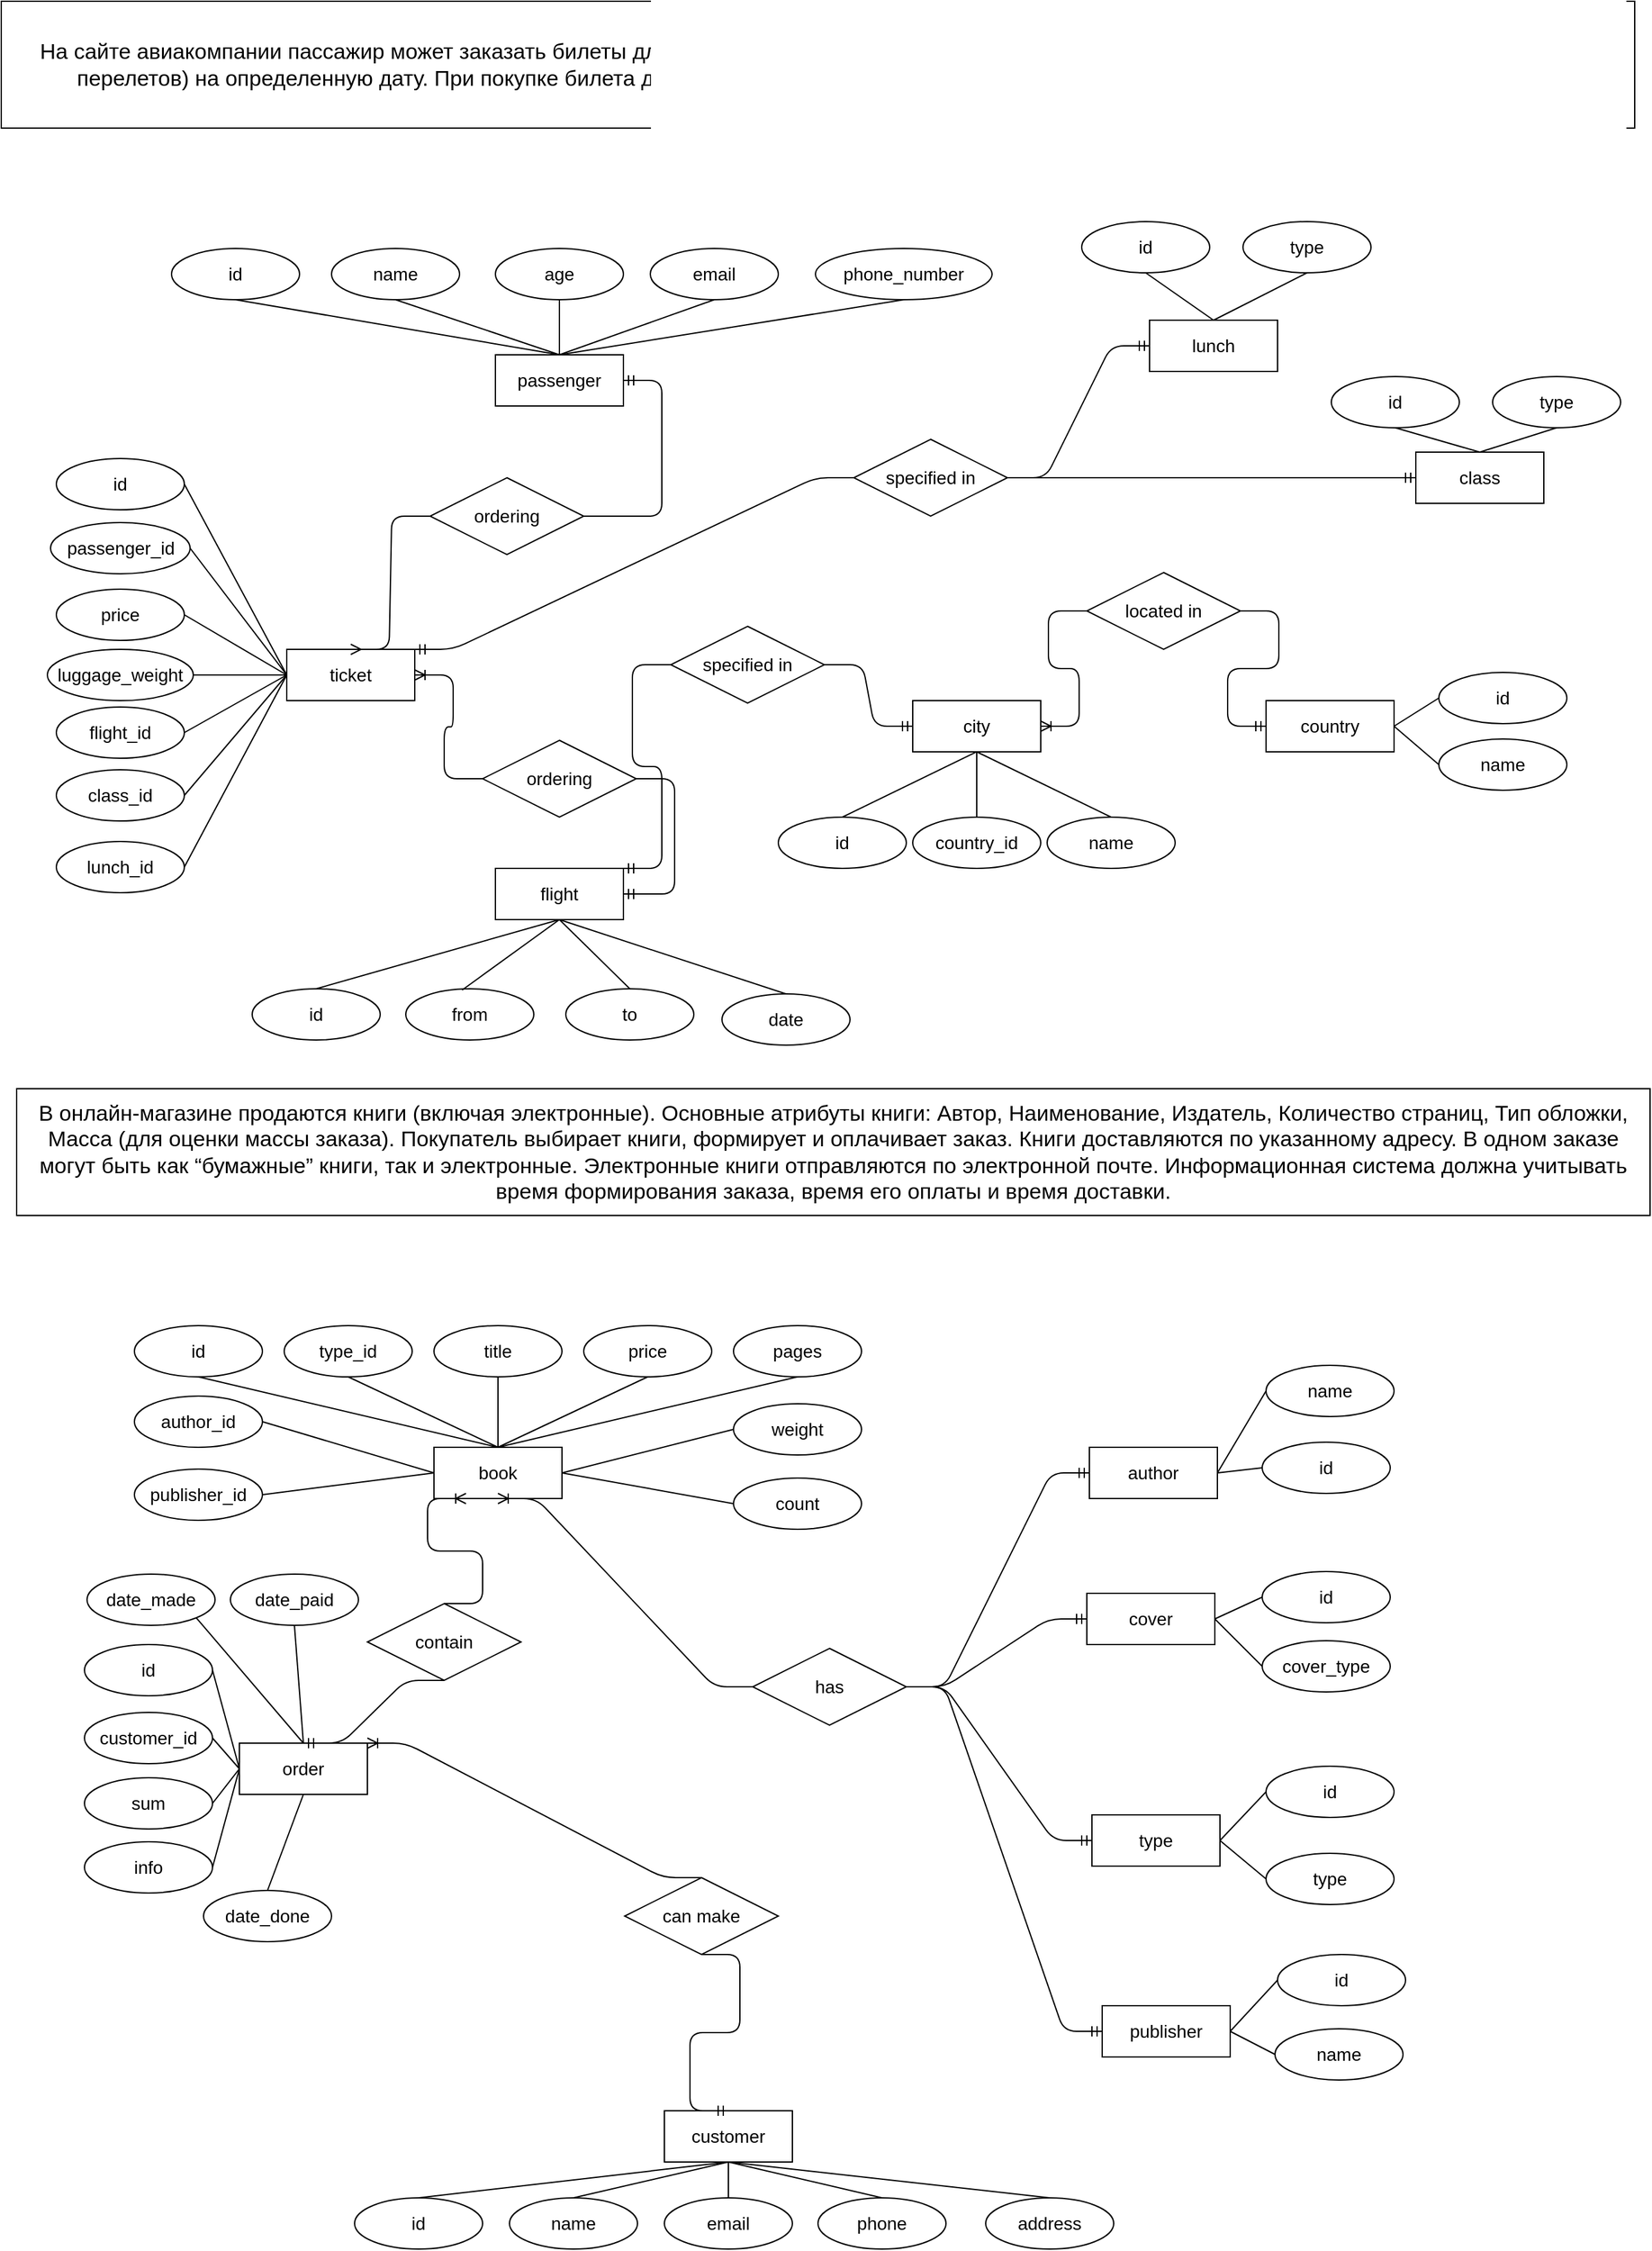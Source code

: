 <mxfile version="15.4.3" type="device"><diagram id="NII3u0PkfuBceOLWTNJs" name="Page-1"><mxGraphModel dx="1422" dy="762" grid="0" gridSize="10" guides="1" tooltips="1" connect="1" arrows="1" fold="1" page="1" pageScale="1" pageWidth="3027" pageHeight="3069" math="0" shadow="0"><root><mxCell id="0"/><mxCell id="1" parent="0"/><mxCell id="AFGGaNjNXsNXmVhR8FGk-1" value="На сайте авиакомпании пассажир может заказать билеты для себя и еще нескольких человек для перелета из пункта А в пункт Б (может быть несколько перелетов) на определенную дату. При покупке билета для каждого пассажира указывается вес багажа и тип меню для обеда на борту самолета." style="whiteSpace=wrap;html=1;align=center;fontSize=17;" parent="1" vertex="1"><mxGeometry x="4" y="5" width="1276" height="99" as="geometry"/></mxCell><mxCell id="AFGGaNjNXsNXmVhR8FGk-2" value="&lt;font style=&quot;font-size: 14px&quot;&gt;passenger&lt;/font&gt;" style="whiteSpace=wrap;html=1;align=center;fontSize=17;" parent="1" vertex="1"><mxGeometry x="390" y="281" width="100" height="40" as="geometry"/></mxCell><mxCell id="AFGGaNjNXsNXmVhR8FGk-3" value="&lt;font style=&quot;font-size: 14px&quot;&gt;ticket&lt;/font&gt;" style="whiteSpace=wrap;html=1;align=center;fontSize=17;" parent="1" vertex="1"><mxGeometry x="227" y="511" width="100" height="40" as="geometry"/></mxCell><mxCell id="AFGGaNjNXsNXmVhR8FGk-4" value="&lt;font style=&quot;font-size: 14px&quot;&gt;flight&lt;/font&gt;" style="whiteSpace=wrap;html=1;align=center;fontSize=17;" parent="1" vertex="1"><mxGeometry x="390" y="682" width="100" height="40" as="geometry"/></mxCell><mxCell id="AFGGaNjNXsNXmVhR8FGk-5" value="&lt;font style=&quot;font-size: 14px&quot;&gt;country&lt;/font&gt;" style="whiteSpace=wrap;html=1;align=center;fontSize=17;" parent="1" vertex="1"><mxGeometry x="992" y="551" width="100" height="40" as="geometry"/></mxCell><mxCell id="AFGGaNjNXsNXmVhR8FGk-8" value="&lt;font style=&quot;font-size: 14px&quot;&gt;city&lt;/font&gt;" style="whiteSpace=wrap;html=1;align=center;fontSize=17;" parent="1" vertex="1"><mxGeometry x="716" y="551" width="100" height="40" as="geometry"/></mxCell><mxCell id="AFGGaNjNXsNXmVhR8FGk-9" value="id" style="ellipse;whiteSpace=wrap;html=1;align=center;fontSize=14;" parent="1" vertex="1"><mxGeometry x="137" y="198" width="100" height="40" as="geometry"/></mxCell><mxCell id="AFGGaNjNXsNXmVhR8FGk-10" value="name" style="ellipse;whiteSpace=wrap;html=1;align=center;fontSize=14;" parent="1" vertex="1"><mxGeometry x="262" y="198" width="100" height="40" as="geometry"/></mxCell><mxCell id="AFGGaNjNXsNXmVhR8FGk-11" value="phone_number" style="ellipse;whiteSpace=wrap;html=1;align=center;fontSize=14;" parent="1" vertex="1"><mxGeometry x="640" y="198" width="138" height="40" as="geometry"/></mxCell><mxCell id="AFGGaNjNXsNXmVhR8FGk-12" value="email" style="ellipse;whiteSpace=wrap;html=1;align=center;fontSize=14;" parent="1" vertex="1"><mxGeometry x="511" y="198" width="100" height="40" as="geometry"/></mxCell><mxCell id="AFGGaNjNXsNXmVhR8FGk-13" value="age" style="ellipse;whiteSpace=wrap;html=1;align=center;fontSize=14;" parent="1" vertex="1"><mxGeometry x="390" y="198" width="100" height="40" as="geometry"/></mxCell><mxCell id="AFGGaNjNXsNXmVhR8FGk-14" value="id" style="ellipse;whiteSpace=wrap;html=1;align=center;fontSize=14;" parent="1" vertex="1"><mxGeometry x="47" y="362" width="100" height="40" as="geometry"/></mxCell><mxCell id="AFGGaNjNXsNXmVhR8FGk-15" value="passenger_id" style="ellipse;whiteSpace=wrap;html=1;align=center;fontSize=14;" parent="1" vertex="1"><mxGeometry x="42.5" y="412" width="109" height="40" as="geometry"/></mxCell><mxCell id="AFGGaNjNXsNXmVhR8FGk-16" value="date" style="ellipse;whiteSpace=wrap;html=1;align=center;fontSize=14;" parent="1" vertex="1"><mxGeometry x="567" y="780" width="100" height="40" as="geometry"/></mxCell><mxCell id="AFGGaNjNXsNXmVhR8FGk-18" value="luggage_weight" style="ellipse;whiteSpace=wrap;html=1;align=center;fontSize=14;" parent="1" vertex="1"><mxGeometry x="40" y="511" width="114" height="40" as="geometry"/></mxCell><mxCell id="AFGGaNjNXsNXmVhR8FGk-19" value="price" style="ellipse;whiteSpace=wrap;html=1;align=center;fontSize=14;" parent="1" vertex="1"><mxGeometry x="47" y="464" width="100" height="40" as="geometry"/></mxCell><mxCell id="AFGGaNjNXsNXmVhR8FGk-20" value="&lt;font style=&quot;font-size: 14px&quot;&gt;lunch&lt;/font&gt;" style="whiteSpace=wrap;html=1;align=center;fontSize=17;" parent="1" vertex="1"><mxGeometry x="901" y="254" width="100" height="40" as="geometry"/></mxCell><mxCell id="AFGGaNjNXsNXmVhR8FGk-21" value="id" style="ellipse;whiteSpace=wrap;html=1;align=center;fontSize=14;" parent="1" vertex="1"><mxGeometry x="848" y="177" width="100" height="40" as="geometry"/></mxCell><mxCell id="AFGGaNjNXsNXmVhR8FGk-22" value="type" style="ellipse;whiteSpace=wrap;html=1;align=center;fontSize=14;" parent="1" vertex="1"><mxGeometry x="974" y="177" width="100" height="40" as="geometry"/></mxCell><mxCell id="AFGGaNjNXsNXmVhR8FGk-23" value="lunch_id" style="ellipse;whiteSpace=wrap;html=1;align=center;fontSize=14;" parent="1" vertex="1"><mxGeometry x="47" y="661" width="100" height="40" as="geometry"/></mxCell><mxCell id="AFGGaNjNXsNXmVhR8FGk-24" value="&lt;font style=&quot;font-size: 14px&quot;&gt;class&lt;/font&gt;" style="whiteSpace=wrap;html=1;align=center;fontSize=17;" parent="1" vertex="1"><mxGeometry x="1109" y="357" width="100" height="40" as="geometry"/></mxCell><mxCell id="AFGGaNjNXsNXmVhR8FGk-25" value="id" style="ellipse;whiteSpace=wrap;html=1;align=center;fontSize=14;" parent="1" vertex="1"><mxGeometry x="1043" y="298" width="100" height="40" as="geometry"/></mxCell><mxCell id="AFGGaNjNXsNXmVhR8FGk-26" value="type" style="ellipse;whiteSpace=wrap;html=1;align=center;fontSize=14;" parent="1" vertex="1"><mxGeometry x="1169" y="298" width="100" height="40" as="geometry"/></mxCell><mxCell id="AFGGaNjNXsNXmVhR8FGk-27" value="class_id" style="ellipse;whiteSpace=wrap;html=1;align=center;fontSize=14;" parent="1" vertex="1"><mxGeometry x="47" y="605" width="100" height="40" as="geometry"/></mxCell><mxCell id="AFGGaNjNXsNXmVhR8FGk-28" value="flight_id" style="ellipse;whiteSpace=wrap;html=1;align=center;fontSize=14;" parent="1" vertex="1"><mxGeometry x="47" y="556" width="100" height="40" as="geometry"/></mxCell><mxCell id="AFGGaNjNXsNXmVhR8FGk-29" value="id" style="ellipse;whiteSpace=wrap;html=1;align=center;fontSize=14;" parent="1" vertex="1"><mxGeometry x="611" y="642" width="100" height="40" as="geometry"/></mxCell><mxCell id="AFGGaNjNXsNXmVhR8FGk-30" value="name" style="ellipse;whiteSpace=wrap;html=1;align=center;fontSize=14;" parent="1" vertex="1"><mxGeometry x="1127" y="581" width="100" height="40" as="geometry"/></mxCell><mxCell id="AFGGaNjNXsNXmVhR8FGk-31" value="country_id" style="ellipse;whiteSpace=wrap;html=1;align=center;fontSize=14;" parent="1" vertex="1"><mxGeometry x="716" y="642" width="100" height="40" as="geometry"/></mxCell><mxCell id="AFGGaNjNXsNXmVhR8FGk-32" value="id" style="ellipse;whiteSpace=wrap;html=1;align=center;fontSize=14;" parent="1" vertex="1"><mxGeometry x="1127" y="529" width="100" height="40" as="geometry"/></mxCell><mxCell id="AFGGaNjNXsNXmVhR8FGk-33" value="id" style="ellipse;whiteSpace=wrap;html=1;align=center;fontSize=14;" parent="1" vertex="1"><mxGeometry x="200" y="776" width="100" height="40" as="geometry"/></mxCell><mxCell id="AFGGaNjNXsNXmVhR8FGk-34" value="from" style="ellipse;whiteSpace=wrap;html=1;align=center;fontSize=14;" parent="1" vertex="1"><mxGeometry x="320" y="776" width="100" height="40" as="geometry"/></mxCell><mxCell id="AFGGaNjNXsNXmVhR8FGk-35" value="to" style="ellipse;whiteSpace=wrap;html=1;align=center;fontSize=14;" parent="1" vertex="1"><mxGeometry x="445" y="776" width="100" height="40" as="geometry"/></mxCell><mxCell id="AFGGaNjNXsNXmVhR8FGk-36" value="name" style="ellipse;whiteSpace=wrap;html=1;align=center;fontSize=14;" parent="1" vertex="1"><mxGeometry x="821" y="642" width="100" height="40" as="geometry"/></mxCell><mxCell id="AFGGaNjNXsNXmVhR8FGk-37" value="В онлайн-магазине продаются книги (включая электронные). Основные атрибуты книги: Автор, Наименование, Издатель, Количество страниц, Тип обложки, Масса (для оценки массы заказа). Покупатель выбирает книги, формирует и оплачивает заказ. Книги доставляются по указанному адресу. В одном заказе могут быть как “бумажные” книги, так и электронные. Электронные книги отправляются по электронной почте. Информационная система должна учитывать время формирования заказа, время его оплаты и время доставки." style="whiteSpace=wrap;html=1;align=center;fontSize=17;" parent="1" vertex="1"><mxGeometry x="16" y="854" width="1276" height="99" as="geometry"/></mxCell><mxCell id="AFGGaNjNXsNXmVhR8FGk-40" value="" style="endArrow=none;html=1;fontSize=14;entryX=0.5;entryY=1;entryDx=0;entryDy=0;exitX=0.5;exitY=0;exitDx=0;exitDy=0;" parent="1" source="AFGGaNjNXsNXmVhR8FGk-2" target="AFGGaNjNXsNXmVhR8FGk-9" edge="1"><mxGeometry width="50" height="50" relative="1" as="geometry"><mxPoint x="689" y="408" as="sourcePoint"/><mxPoint x="739" y="358" as="targetPoint"/></mxGeometry></mxCell><mxCell id="AFGGaNjNXsNXmVhR8FGk-41" value="" style="endArrow=none;html=1;fontSize=14;entryX=0.5;entryY=1;entryDx=0;entryDy=0;exitX=0.5;exitY=0;exitDx=0;exitDy=0;" parent="1" source="AFGGaNjNXsNXmVhR8FGk-2" target="AFGGaNjNXsNXmVhR8FGk-10" edge="1"><mxGeometry width="50" height="50" relative="1" as="geometry"><mxPoint x="450" y="291" as="sourcePoint"/><mxPoint x="197" y="248" as="targetPoint"/></mxGeometry></mxCell><mxCell id="AFGGaNjNXsNXmVhR8FGk-42" value="" style="endArrow=none;html=1;fontSize=14;entryX=0.5;entryY=1;entryDx=0;entryDy=0;exitX=0.5;exitY=0;exitDx=0;exitDy=0;" parent="1" source="AFGGaNjNXsNXmVhR8FGk-2" target="AFGGaNjNXsNXmVhR8FGk-13" edge="1"><mxGeometry width="50" height="50" relative="1" as="geometry"><mxPoint x="587" y="327" as="sourcePoint"/><mxPoint x="322" y="248" as="targetPoint"/></mxGeometry></mxCell><mxCell id="AFGGaNjNXsNXmVhR8FGk-43" value="" style="endArrow=none;html=1;fontSize=14;entryX=0.5;entryY=1;entryDx=0;entryDy=0;exitX=0.5;exitY=0;exitDx=0;exitDy=0;" parent="1" source="AFGGaNjNXsNXmVhR8FGk-2" target="AFGGaNjNXsNXmVhR8FGk-12" edge="1"><mxGeometry width="50" height="50" relative="1" as="geometry"><mxPoint x="450" y="291" as="sourcePoint"/><mxPoint x="450" y="248" as="targetPoint"/></mxGeometry></mxCell><mxCell id="AFGGaNjNXsNXmVhR8FGk-44" value="" style="endArrow=none;html=1;fontSize=14;entryX=0.5;entryY=1;entryDx=0;entryDy=0;exitX=0.5;exitY=0;exitDx=0;exitDy=0;" parent="1" source="AFGGaNjNXsNXmVhR8FGk-2" target="AFGGaNjNXsNXmVhR8FGk-11" edge="1"><mxGeometry width="50" height="50" relative="1" as="geometry"><mxPoint x="460" y="301" as="sourcePoint"/><mxPoint x="460" y="258" as="targetPoint"/></mxGeometry></mxCell><mxCell id="AFGGaNjNXsNXmVhR8FGk-45" value="" style="endArrow=none;html=1;fontSize=14;entryX=0.5;entryY=1;entryDx=0;entryDy=0;exitX=0.5;exitY=0;exitDx=0;exitDy=0;" parent="1" source="AFGGaNjNXsNXmVhR8FGk-20" target="AFGGaNjNXsNXmVhR8FGk-21" edge="1"><mxGeometry width="50" height="50" relative="1" as="geometry"><mxPoint x="379" y="330" as="sourcePoint"/><mxPoint x="379" y="287" as="targetPoint"/></mxGeometry></mxCell><mxCell id="AFGGaNjNXsNXmVhR8FGk-46" value="" style="endArrow=none;html=1;fontSize=14;entryX=0.5;entryY=1;entryDx=0;entryDy=0;exitX=0.5;exitY=0;exitDx=0;exitDy=0;" parent="1" source="AFGGaNjNXsNXmVhR8FGk-20" target="AFGGaNjNXsNXmVhR8FGk-22" edge="1"><mxGeometry width="50" height="50" relative="1" as="geometry"><mxPoint x="389" y="340" as="sourcePoint"/><mxPoint x="389" y="297" as="targetPoint"/></mxGeometry></mxCell><mxCell id="AFGGaNjNXsNXmVhR8FGk-47" value="" style="endArrow=none;html=1;fontSize=14;entryX=0.5;entryY=1;entryDx=0;entryDy=0;exitX=0.5;exitY=0;exitDx=0;exitDy=0;" parent="1" source="AFGGaNjNXsNXmVhR8FGk-24" target="AFGGaNjNXsNXmVhR8FGk-26" edge="1"><mxGeometry width="50" height="50" relative="1" as="geometry"><mxPoint x="938" y="302" as="sourcePoint"/><mxPoint x="1011" y="265" as="targetPoint"/></mxGeometry></mxCell><mxCell id="AFGGaNjNXsNXmVhR8FGk-48" value="" style="endArrow=none;html=1;fontSize=14;entryX=0.5;entryY=1;entryDx=0;entryDy=0;exitX=0.5;exitY=0;exitDx=0;exitDy=0;" parent="1" source="AFGGaNjNXsNXmVhR8FGk-24" target="AFGGaNjNXsNXmVhR8FGk-25" edge="1"><mxGeometry width="50" height="50" relative="1" as="geometry"><mxPoint x="1169" y="367" as="sourcePoint"/><mxPoint x="1229" y="348" as="targetPoint"/></mxGeometry></mxCell><mxCell id="AFGGaNjNXsNXmVhR8FGk-50" value="" style="endArrow=none;html=1;fontSize=14;entryX=1;entryY=0.5;entryDx=0;entryDy=0;exitX=0;exitY=0.5;exitDx=0;exitDy=0;" parent="1" source="AFGGaNjNXsNXmVhR8FGk-3" target="AFGGaNjNXsNXmVhR8FGk-18" edge="1"><mxGeometry width="50" height="50" relative="1" as="geometry"><mxPoint x="1293" y="320" as="sourcePoint"/><mxPoint x="1353" y="301" as="targetPoint"/></mxGeometry></mxCell><mxCell id="AFGGaNjNXsNXmVhR8FGk-51" value="" style="endArrow=none;html=1;fontSize=14;entryX=1;entryY=0.5;entryDx=0;entryDy=0;exitX=0;exitY=0.5;exitDx=0;exitDy=0;" parent="1" source="AFGGaNjNXsNXmVhR8FGk-3" target="AFGGaNjNXsNXmVhR8FGk-19" edge="1"><mxGeometry width="50" height="50" relative="1" as="geometry"><mxPoint x="237" y="541" as="sourcePoint"/><mxPoint x="164" y="541" as="targetPoint"/></mxGeometry></mxCell><mxCell id="AFGGaNjNXsNXmVhR8FGk-52" value="" style="endArrow=none;html=1;fontSize=14;entryX=1;entryY=0.5;entryDx=0;entryDy=0;exitX=0;exitY=0.5;exitDx=0;exitDy=0;" parent="1" source="AFGGaNjNXsNXmVhR8FGk-3" target="AFGGaNjNXsNXmVhR8FGk-28" edge="1"><mxGeometry width="50" height="50" relative="1" as="geometry"><mxPoint x="237" y="541" as="sourcePoint"/><mxPoint x="157" y="494" as="targetPoint"/></mxGeometry></mxCell><mxCell id="AFGGaNjNXsNXmVhR8FGk-53" value="" style="endArrow=none;html=1;fontSize=14;entryX=1;entryY=0.5;entryDx=0;entryDy=0;exitX=0;exitY=0.5;exitDx=0;exitDy=0;" parent="1" source="AFGGaNjNXsNXmVhR8FGk-3" target="AFGGaNjNXsNXmVhR8FGk-27" edge="1"><mxGeometry width="50" height="50" relative="1" as="geometry"><mxPoint x="237" y="541" as="sourcePoint"/><mxPoint x="157" y="586" as="targetPoint"/></mxGeometry></mxCell><mxCell id="AFGGaNjNXsNXmVhR8FGk-54" value="" style="endArrow=none;html=1;fontSize=14;entryX=1;entryY=0.5;entryDx=0;entryDy=0;exitX=0;exitY=0.5;exitDx=0;exitDy=0;" parent="1" source="AFGGaNjNXsNXmVhR8FGk-3" target="AFGGaNjNXsNXmVhR8FGk-23" edge="1"><mxGeometry width="50" height="50" relative="1" as="geometry"><mxPoint x="237" y="541" as="sourcePoint"/><mxPoint x="157" y="635" as="targetPoint"/></mxGeometry></mxCell><mxCell id="AFGGaNjNXsNXmVhR8FGk-55" value="" style="endArrow=none;html=1;fontSize=14;entryX=1;entryY=0.5;entryDx=0;entryDy=0;exitX=0;exitY=0.5;exitDx=0;exitDy=0;" parent="1" source="AFGGaNjNXsNXmVhR8FGk-3" target="AFGGaNjNXsNXmVhR8FGk-15" edge="1"><mxGeometry width="50" height="50" relative="1" as="geometry"><mxPoint x="237" y="541" as="sourcePoint"/><mxPoint x="157" y="494" as="targetPoint"/></mxGeometry></mxCell><mxCell id="AFGGaNjNXsNXmVhR8FGk-56" value="" style="endArrow=none;html=1;fontSize=14;entryX=1;entryY=0.5;entryDx=0;entryDy=0;exitX=0;exitY=0.5;exitDx=0;exitDy=0;" parent="1" source="AFGGaNjNXsNXmVhR8FGk-3" target="AFGGaNjNXsNXmVhR8FGk-14" edge="1"><mxGeometry width="50" height="50" relative="1" as="geometry"><mxPoint x="237" y="541" as="sourcePoint"/><mxPoint x="161.5" y="442" as="targetPoint"/></mxGeometry></mxCell><mxCell id="AFGGaNjNXsNXmVhR8FGk-57" value="" style="endArrow=none;html=1;fontSize=14;entryX=0.5;entryY=1;entryDx=0;entryDy=0;exitX=0.5;exitY=0;exitDx=0;exitDy=0;" parent="1" source="AFGGaNjNXsNXmVhR8FGk-35" target="AFGGaNjNXsNXmVhR8FGk-4" edge="1"><mxGeometry width="50" height="50" relative="1" as="geometry"><mxPoint x="237" y="541" as="sourcePoint"/><mxPoint x="164" y="541" as="targetPoint"/></mxGeometry></mxCell><mxCell id="AFGGaNjNXsNXmVhR8FGk-58" value="" style="endArrow=none;html=1;fontSize=14;entryX=0.44;entryY=0.025;entryDx=0;entryDy=0;exitX=0.5;exitY=1;exitDx=0;exitDy=0;entryPerimeter=0;" parent="1" source="AFGGaNjNXsNXmVhR8FGk-4" target="AFGGaNjNXsNXmVhR8FGk-34" edge="1"><mxGeometry width="50" height="50" relative="1" as="geometry"><mxPoint x="505" y="786" as="sourcePoint"/><mxPoint x="450" y="732" as="targetPoint"/></mxGeometry></mxCell><mxCell id="AFGGaNjNXsNXmVhR8FGk-59" value="" style="endArrow=none;html=1;fontSize=14;exitX=0.5;exitY=0;exitDx=0;exitDy=0;entryX=0.5;entryY=1;entryDx=0;entryDy=0;" parent="1" source="AFGGaNjNXsNXmVhR8FGk-16" target="AFGGaNjNXsNXmVhR8FGk-4" edge="1"><mxGeometry width="50" height="50" relative="1" as="geometry"><mxPoint x="450" y="732" as="sourcePoint"/><mxPoint x="442" y="719" as="targetPoint"/></mxGeometry></mxCell><mxCell id="AFGGaNjNXsNXmVhR8FGk-60" value="" style="endArrow=none;html=1;fontSize=14;entryX=0.5;entryY=0;entryDx=0;entryDy=0;exitX=0.5;exitY=1;exitDx=0;exitDy=0;" parent="1" source="AFGGaNjNXsNXmVhR8FGk-4" target="AFGGaNjNXsNXmVhR8FGk-33" edge="1"><mxGeometry width="50" height="50" relative="1" as="geometry"><mxPoint x="337" y="727" as="sourcePoint"/><mxPoint x="452" y="729" as="targetPoint"/></mxGeometry></mxCell><mxCell id="AFGGaNjNXsNXmVhR8FGk-61" value="" style="endArrow=none;html=1;fontSize=14;exitX=0.5;exitY=1;exitDx=0;exitDy=0;entryX=0.5;entryY=0;entryDx=0;entryDy=0;" parent="1" source="AFGGaNjNXsNXmVhR8FGk-8" target="AFGGaNjNXsNXmVhR8FGk-31" edge="1"><mxGeometry width="50" height="50" relative="1" as="geometry"><mxPoint x="644" y="800" as="sourcePoint"/><mxPoint x="469" y="739" as="targetPoint"/></mxGeometry></mxCell><mxCell id="AFGGaNjNXsNXmVhR8FGk-62" value="" style="endArrow=none;html=1;fontSize=14;exitX=0.5;exitY=1;exitDx=0;exitDy=0;entryX=0.5;entryY=0;entryDx=0;entryDy=0;" parent="1" source="AFGGaNjNXsNXmVhR8FGk-8" target="AFGGaNjNXsNXmVhR8FGk-36" edge="1"><mxGeometry width="50" height="50" relative="1" as="geometry"><mxPoint x="776" y="601" as="sourcePoint"/><mxPoint x="776" y="652" as="targetPoint"/></mxGeometry></mxCell><mxCell id="AFGGaNjNXsNXmVhR8FGk-63" value="" style="endArrow=none;html=1;fontSize=14;exitX=0.5;exitY=1;exitDx=0;exitDy=0;entryX=0.5;entryY=0;entryDx=0;entryDy=0;" parent="1" source="AFGGaNjNXsNXmVhR8FGk-8" target="AFGGaNjNXsNXmVhR8FGk-29" edge="1"><mxGeometry width="50" height="50" relative="1" as="geometry"><mxPoint x="786" y="611" as="sourcePoint"/><mxPoint x="786" y="662" as="targetPoint"/></mxGeometry></mxCell><mxCell id="AFGGaNjNXsNXmVhR8FGk-64" value="" style="endArrow=none;html=1;fontSize=14;exitX=0;exitY=0.5;exitDx=0;exitDy=0;entryX=1;entryY=0.5;entryDx=0;entryDy=0;" parent="1" source="AFGGaNjNXsNXmVhR8FGk-32" target="AFGGaNjNXsNXmVhR8FGk-5" edge="1"><mxGeometry width="50" height="50" relative="1" as="geometry"><mxPoint x="789" y="621" as="sourcePoint"/><mxPoint x="789" y="672" as="targetPoint"/></mxGeometry></mxCell><mxCell id="AFGGaNjNXsNXmVhR8FGk-65" value="" style="endArrow=none;html=1;fontSize=14;exitX=0;exitY=0.5;exitDx=0;exitDy=0;entryX=1;entryY=0.5;entryDx=0;entryDy=0;" parent="1" source="AFGGaNjNXsNXmVhR8FGk-30" target="AFGGaNjNXsNXmVhR8FGk-5" edge="1"><mxGeometry width="50" height="50" relative="1" as="geometry"><mxPoint x="1137" y="559" as="sourcePoint"/><mxPoint x="1102" y="581" as="targetPoint"/></mxGeometry></mxCell><mxCell id="AFGGaNjNXsNXmVhR8FGk-66" value="ordering" style="shape=rhombus;perimeter=rhombusPerimeter;whiteSpace=wrap;html=1;align=center;fontSize=14;" parent="1" vertex="1"><mxGeometry x="339" y="377" width="120" height="60" as="geometry"/></mxCell><mxCell id="AFGGaNjNXsNXmVhR8FGk-67" value="" style="edgeStyle=entityRelationEdgeStyle;fontSize=12;html=1;endArrow=ERmandOne;exitX=1;exitY=0.5;exitDx=0;exitDy=0;" parent="1" source="AFGGaNjNXsNXmVhR8FGk-66" target="AFGGaNjNXsNXmVhR8FGk-2" edge="1"><mxGeometry width="100" height="100" relative="1" as="geometry"><mxPoint x="433" y="416" as="sourcePoint"/><mxPoint x="384" y="301" as="targetPoint"/></mxGeometry></mxCell><mxCell id="AFGGaNjNXsNXmVhR8FGk-68" value="" style="edgeStyle=entityRelationEdgeStyle;fontSize=12;html=1;endArrow=ERmany;entryX=0.5;entryY=0;entryDx=0;entryDy=0;exitX=0;exitY=0.5;exitDx=0;exitDy=0;" parent="1" source="AFGGaNjNXsNXmVhR8FGk-66" target="AFGGaNjNXsNXmVhR8FGk-3" edge="1"><mxGeometry width="100" height="100" relative="1" as="geometry"><mxPoint x="664" y="533" as="sourcePoint"/><mxPoint x="764" y="433" as="targetPoint"/></mxGeometry></mxCell><mxCell id="AFGGaNjNXsNXmVhR8FGk-69" value="ordering" style="shape=rhombus;perimeter=rhombusPerimeter;whiteSpace=wrap;html=1;align=center;fontSize=14;" parent="1" vertex="1"><mxGeometry x="380" y="582" width="120" height="60" as="geometry"/></mxCell><mxCell id="AFGGaNjNXsNXmVhR8FGk-70" value="" style="edgeStyle=entityRelationEdgeStyle;fontSize=12;html=1;endArrow=ERoneToMany;entryX=1;entryY=0.5;entryDx=0;entryDy=0;exitX=0;exitY=0.5;exitDx=0;exitDy=0;" parent="1" source="AFGGaNjNXsNXmVhR8FGk-69" target="AFGGaNjNXsNXmVhR8FGk-3" edge="1"><mxGeometry width="100" height="100" relative="1" as="geometry"><mxPoint x="664" y="533" as="sourcePoint"/><mxPoint x="764" y="433" as="targetPoint"/></mxGeometry></mxCell><mxCell id="AFGGaNjNXsNXmVhR8FGk-71" value="" style="edgeStyle=entityRelationEdgeStyle;fontSize=12;html=1;endArrow=ERmandOne;" parent="1" source="AFGGaNjNXsNXmVhR8FGk-69" target="AFGGaNjNXsNXmVhR8FGk-4" edge="1"><mxGeometry width="100" height="100" relative="1" as="geometry"><mxPoint x="664" y="533" as="sourcePoint"/><mxPoint x="764" y="433" as="targetPoint"/></mxGeometry></mxCell><mxCell id="AFGGaNjNXsNXmVhR8FGk-72" value="located in" style="shape=rhombus;perimeter=rhombusPerimeter;whiteSpace=wrap;html=1;align=center;fontSize=14;" parent="1" vertex="1"><mxGeometry x="852" y="451" width="120" height="60" as="geometry"/></mxCell><mxCell id="AFGGaNjNXsNXmVhR8FGk-73" value="" style="edgeStyle=entityRelationEdgeStyle;fontSize=12;html=1;endArrow=ERmandOne;" parent="1" source="AFGGaNjNXsNXmVhR8FGk-72" target="AFGGaNjNXsNXmVhR8FGk-5" edge="1"><mxGeometry width="100" height="100" relative="1" as="geometry"><mxPoint x="664" y="533" as="sourcePoint"/><mxPoint x="764" y="433" as="targetPoint"/></mxGeometry></mxCell><mxCell id="AFGGaNjNXsNXmVhR8FGk-74" value="" style="edgeStyle=entityRelationEdgeStyle;fontSize=12;html=1;endArrow=ERoneToMany;exitX=0;exitY=0.5;exitDx=0;exitDy=0;" parent="1" source="AFGGaNjNXsNXmVhR8FGk-72" target="AFGGaNjNXsNXmVhR8FGk-8" edge="1"><mxGeometry width="100" height="100" relative="1" as="geometry"><mxPoint x="664" y="533" as="sourcePoint"/><mxPoint x="764" y="433" as="targetPoint"/></mxGeometry></mxCell><mxCell id="AFGGaNjNXsNXmVhR8FGk-75" value="specified in" style="shape=rhombus;perimeter=rhombusPerimeter;whiteSpace=wrap;html=1;align=center;fontSize=14;" parent="1" vertex="1"><mxGeometry x="670" y="347" width="120" height="60" as="geometry"/></mxCell><mxCell id="AFGGaNjNXsNXmVhR8FGk-76" value="specified in" style="shape=rhombus;perimeter=rhombusPerimeter;whiteSpace=wrap;html=1;align=center;fontSize=14;" parent="1" vertex="1"><mxGeometry x="527" y="493" width="120" height="60" as="geometry"/></mxCell><mxCell id="AFGGaNjNXsNXmVhR8FGk-77" value="" style="edgeStyle=entityRelationEdgeStyle;fontSize=12;html=1;endArrow=ERmandOne;exitX=1;exitY=0.5;exitDx=0;exitDy=0;" parent="1" source="AFGGaNjNXsNXmVhR8FGk-76" target="AFGGaNjNXsNXmVhR8FGk-8" edge="1"><mxGeometry width="100" height="100" relative="1" as="geometry"><mxPoint x="664" y="533" as="sourcePoint"/><mxPoint x="764" y="433" as="targetPoint"/></mxGeometry></mxCell><mxCell id="AFGGaNjNXsNXmVhR8FGk-78" value="" style="edgeStyle=entityRelationEdgeStyle;fontSize=12;html=1;endArrow=ERmandOne;entryX=1;entryY=0;entryDx=0;entryDy=0;" parent="1" source="AFGGaNjNXsNXmVhR8FGk-76" target="AFGGaNjNXsNXmVhR8FGk-4" edge="1"><mxGeometry width="100" height="100" relative="1" as="geometry"><mxPoint x="657" y="533" as="sourcePoint"/><mxPoint x="726" y="581" as="targetPoint"/></mxGeometry></mxCell><mxCell id="AFGGaNjNXsNXmVhR8FGk-79" value="" style="edgeStyle=entityRelationEdgeStyle;fontSize=12;html=1;endArrow=ERmandOne;entryX=1;entryY=0;entryDx=0;entryDy=0;exitX=0;exitY=0.5;exitDx=0;exitDy=0;" parent="1" source="AFGGaNjNXsNXmVhR8FGk-75" target="AFGGaNjNXsNXmVhR8FGk-3" edge="1"><mxGeometry width="100" height="100" relative="1" as="geometry"><mxPoint x="658" y="488" as="sourcePoint"/><mxPoint x="458" y="486" as="targetPoint"/></mxGeometry></mxCell><mxCell id="AFGGaNjNXsNXmVhR8FGk-81" value="" style="edgeStyle=entityRelationEdgeStyle;fontSize=12;html=1;endArrow=ERmandOne;" parent="1" source="AFGGaNjNXsNXmVhR8FGk-75" target="AFGGaNjNXsNXmVhR8FGk-20" edge="1"><mxGeometry width="100" height="100" relative="1" as="geometry"><mxPoint x="680" y="387" as="sourcePoint"/><mxPoint x="337" y="521" as="targetPoint"/></mxGeometry></mxCell><mxCell id="AFGGaNjNXsNXmVhR8FGk-82" value="" style="edgeStyle=entityRelationEdgeStyle;fontSize=12;html=1;endArrow=ERmandOne;exitX=1;exitY=0.5;exitDx=0;exitDy=0;" parent="1" source="AFGGaNjNXsNXmVhR8FGk-75" target="AFGGaNjNXsNXmVhR8FGk-24" edge="1"><mxGeometry width="100" height="100" relative="1" as="geometry"><mxPoint x="800" y="387" as="sourcePoint"/><mxPoint x="911" y="284" as="targetPoint"/></mxGeometry></mxCell><mxCell id="AFGGaNjNXsNXmVhR8FGk-83" value="&lt;span style=&quot;font-size: 14px&quot;&gt;book&lt;/span&gt;" style="whiteSpace=wrap;html=1;align=center;fontSize=17;" parent="1" vertex="1"><mxGeometry x="342" y="1134" width="100" height="40" as="geometry"/></mxCell><mxCell id="AFGGaNjNXsNXmVhR8FGk-84" value="&lt;span style=&quot;font-size: 14px&quot;&gt;type&lt;/span&gt;" style="whiteSpace=wrap;html=1;align=center;fontSize=17;" parent="1" vertex="1"><mxGeometry x="856" y="1421" width="100" height="40" as="geometry"/></mxCell><mxCell id="AFGGaNjNXsNXmVhR8FGk-85" value="&lt;span style=&quot;font-size: 14px&quot;&gt;customer&lt;/span&gt;" style="whiteSpace=wrap;html=1;align=center;fontSize=17;" parent="1" vertex="1"><mxGeometry x="522" y="1652" width="100" height="40" as="geometry"/></mxCell><mxCell id="AFGGaNjNXsNXmVhR8FGk-86" value="&lt;span style=&quot;font-size: 14px&quot;&gt;order&lt;/span&gt;" style="whiteSpace=wrap;html=1;align=center;fontSize=17;" parent="1" vertex="1"><mxGeometry x="190" y="1365" width="100" height="40" as="geometry"/></mxCell><mxCell id="AFGGaNjNXsNXmVhR8FGk-88" value="id" style="ellipse;whiteSpace=wrap;html=1;align=center;fontSize=14;" parent="1" vertex="1"><mxGeometry x="108" y="1039" width="100" height="40" as="geometry"/></mxCell><mxCell id="AFGGaNjNXsNXmVhR8FGk-89" value="type_id" style="ellipse;whiteSpace=wrap;html=1;align=center;fontSize=14;" parent="1" vertex="1"><mxGeometry x="225" y="1039" width="100" height="40" as="geometry"/></mxCell><mxCell id="AFGGaNjNXsNXmVhR8FGk-90" value="title" style="ellipse;whiteSpace=wrap;html=1;align=center;fontSize=14;" parent="1" vertex="1"><mxGeometry x="342" y="1039" width="100" height="40" as="geometry"/></mxCell><mxCell id="AFGGaNjNXsNXmVhR8FGk-91" value="price" style="ellipse;whiteSpace=wrap;html=1;align=center;fontSize=14;" parent="1" vertex="1"><mxGeometry x="459" y="1039" width="100" height="40" as="geometry"/></mxCell><mxCell id="AFGGaNjNXsNXmVhR8FGk-92" value="pages" style="ellipse;whiteSpace=wrap;html=1;align=center;fontSize=14;" parent="1" vertex="1"><mxGeometry x="576" y="1039" width="100" height="40" as="geometry"/></mxCell><mxCell id="AFGGaNjNXsNXmVhR8FGk-93" value="&lt;span style=&quot;font-size: 14px&quot;&gt;author&lt;/span&gt;" style="whiteSpace=wrap;html=1;align=center;fontSize=17;" parent="1" vertex="1"><mxGeometry x="854" y="1134" width="100" height="40" as="geometry"/></mxCell><mxCell id="AFGGaNjNXsNXmVhR8FGk-94" value="id" style="ellipse;whiteSpace=wrap;html=1;align=center;fontSize=14;" parent="1" vertex="1"><mxGeometry x="989" y="1130" width="100" height="40" as="geometry"/></mxCell><mxCell id="AFGGaNjNXsNXmVhR8FGk-95" value="name" style="ellipse;whiteSpace=wrap;html=1;align=center;fontSize=14;" parent="1" vertex="1"><mxGeometry x="992" y="1070" width="100" height="40" as="geometry"/></mxCell><mxCell id="AFGGaNjNXsNXmVhR8FGk-96" value="&lt;span style=&quot;font-size: 14px&quot;&gt;publisher&lt;/span&gt;" style="whiteSpace=wrap;html=1;align=center;fontSize=17;" parent="1" vertex="1"><mxGeometry x="864" y="1570" width="100" height="40" as="geometry"/></mxCell><mxCell id="AFGGaNjNXsNXmVhR8FGk-97" value="id" style="ellipse;whiteSpace=wrap;html=1;align=center;fontSize=14;" parent="1" vertex="1"><mxGeometry x="1001" y="1530" width="100" height="40" as="geometry"/></mxCell><mxCell id="AFGGaNjNXsNXmVhR8FGk-98" value="name" style="ellipse;whiteSpace=wrap;html=1;align=center;fontSize=14;" parent="1" vertex="1"><mxGeometry x="999" y="1588" width="100" height="40" as="geometry"/></mxCell><mxCell id="AFGGaNjNXsNXmVhR8FGk-99" value="count" style="ellipse;whiteSpace=wrap;html=1;align=center;fontSize=14;" parent="1" vertex="1"><mxGeometry x="576" y="1158" width="100" height="40" as="geometry"/></mxCell><mxCell id="AFGGaNjNXsNXmVhR8FGk-100" value="author_id" style="ellipse;whiteSpace=wrap;html=1;align=center;fontSize=14;" parent="1" vertex="1"><mxGeometry x="108" y="1094" width="100" height="40" as="geometry"/></mxCell><mxCell id="AFGGaNjNXsNXmVhR8FGk-101" value="publisher_id" style="ellipse;whiteSpace=wrap;html=1;align=center;fontSize=14;" parent="1" vertex="1"><mxGeometry x="108" y="1151" width="100" height="40" as="geometry"/></mxCell><mxCell id="AFGGaNjNXsNXmVhR8FGk-102" value="&lt;span style=&quot;font-size: 14px&quot;&gt;cover&lt;/span&gt;" style="whiteSpace=wrap;html=1;align=center;fontSize=17;" parent="1" vertex="1"><mxGeometry x="852" y="1248" width="100" height="40" as="geometry"/></mxCell><mxCell id="AFGGaNjNXsNXmVhR8FGk-103" value="id" style="ellipse;whiteSpace=wrap;html=1;align=center;fontSize=14;" parent="1" vertex="1"><mxGeometry x="989" y="1231" width="100" height="40" as="geometry"/></mxCell><mxCell id="AFGGaNjNXsNXmVhR8FGk-104" value="cover_type" style="ellipse;whiteSpace=wrap;html=1;align=center;fontSize=14;" parent="1" vertex="1"><mxGeometry x="989" y="1285" width="100" height="40" as="geometry"/></mxCell><mxCell id="AFGGaNjNXsNXmVhR8FGk-105" value="id" style="ellipse;whiteSpace=wrap;html=1;align=center;fontSize=14;" parent="1" vertex="1"><mxGeometry x="992" y="1383" width="100" height="40" as="geometry"/></mxCell><mxCell id="AFGGaNjNXsNXmVhR8FGk-106" value="type" style="ellipse;whiteSpace=wrap;html=1;align=center;fontSize=14;" parent="1" vertex="1"><mxGeometry x="992" y="1451" width="100" height="40" as="geometry"/></mxCell><mxCell id="AFGGaNjNXsNXmVhR8FGk-107" value="weight" style="ellipse;whiteSpace=wrap;html=1;align=center;fontSize=14;" parent="1" vertex="1"><mxGeometry x="576" y="1100" width="100" height="40" as="geometry"/></mxCell><mxCell id="AFGGaNjNXsNXmVhR8FGk-108" value="id" style="ellipse;whiteSpace=wrap;html=1;align=center;fontSize=14;" parent="1" vertex="1"><mxGeometry x="69" y="1288" width="100" height="40" as="geometry"/></mxCell><mxCell id="AFGGaNjNXsNXmVhR8FGk-112" value="customer_id" style="ellipse;whiteSpace=wrap;html=1;align=center;fontSize=14;" parent="1" vertex="1"><mxGeometry x="69" y="1341" width="100" height="40" as="geometry"/></mxCell><mxCell id="AFGGaNjNXsNXmVhR8FGk-113" value="sum" style="ellipse;whiteSpace=wrap;html=1;align=center;fontSize=14;" parent="1" vertex="1"><mxGeometry x="69" y="1392" width="100" height="40" as="geometry"/></mxCell><mxCell id="AFGGaNjNXsNXmVhR8FGk-115" value="info" style="ellipse;whiteSpace=wrap;html=1;align=center;fontSize=14;" parent="1" vertex="1"><mxGeometry x="69" y="1442" width="100" height="40" as="geometry"/></mxCell><mxCell id="AFGGaNjNXsNXmVhR8FGk-116" value="id" style="ellipse;whiteSpace=wrap;html=1;align=center;fontSize=14;" parent="1" vertex="1"><mxGeometry x="280" y="1720" width="100" height="40" as="geometry"/></mxCell><mxCell id="AFGGaNjNXsNXmVhR8FGk-117" value="name" style="ellipse;whiteSpace=wrap;html=1;align=center;fontSize=14;" parent="1" vertex="1"><mxGeometry x="401" y="1720" width="100" height="40" as="geometry"/></mxCell><mxCell id="AFGGaNjNXsNXmVhR8FGk-118" value="email" style="ellipse;whiteSpace=wrap;html=1;align=center;fontSize=14;" parent="1" vertex="1"><mxGeometry x="522" y="1720" width="100" height="40" as="geometry"/></mxCell><mxCell id="AFGGaNjNXsNXmVhR8FGk-119" value="phone" style="ellipse;whiteSpace=wrap;html=1;align=center;fontSize=14;" parent="1" vertex="1"><mxGeometry x="642" y="1720" width="100" height="40" as="geometry"/></mxCell><mxCell id="AFGGaNjNXsNXmVhR8FGk-120" value="address" style="ellipse;whiteSpace=wrap;html=1;align=center;fontSize=14;" parent="1" vertex="1"><mxGeometry x="773" y="1720" width="100" height="40" as="geometry"/></mxCell><mxCell id="AFGGaNjNXsNXmVhR8FGk-121" value="" style="endArrow=none;html=1;fontSize=14;entryX=0.5;entryY=1;entryDx=0;entryDy=0;exitX=0.5;exitY=0;exitDx=0;exitDy=0;" parent="1" source="AFGGaNjNXsNXmVhR8FGk-83" target="AFGGaNjNXsNXmVhR8FGk-89" edge="1"><mxGeometry width="50" height="50" relative="1" as="geometry"><mxPoint x="398" y="1127" as="sourcePoint"/><mxPoint x="208" y="1181" as="targetPoint"/></mxGeometry></mxCell><mxCell id="AFGGaNjNXsNXmVhR8FGk-122" value="" style="endArrow=none;html=1;fontSize=14;entryX=0.5;entryY=1;entryDx=0;entryDy=0;exitX=0.5;exitY=0;exitDx=0;exitDy=0;" parent="1" source="AFGGaNjNXsNXmVhR8FGk-83" target="AFGGaNjNXsNXmVhR8FGk-90" edge="1"><mxGeometry width="50" height="50" relative="1" as="geometry"><mxPoint x="402" y="1144" as="sourcePoint"/><mxPoint x="285" y="1089" as="targetPoint"/></mxGeometry></mxCell><mxCell id="AFGGaNjNXsNXmVhR8FGk-123" value="" style="endArrow=none;html=1;fontSize=14;entryX=0.5;entryY=1;entryDx=0;entryDy=0;exitX=0.5;exitY=0;exitDx=0;exitDy=0;" parent="1" source="AFGGaNjNXsNXmVhR8FGk-83" target="AFGGaNjNXsNXmVhR8FGk-91" edge="1"><mxGeometry width="50" height="50" relative="1" as="geometry"><mxPoint x="402" y="1144" as="sourcePoint"/><mxPoint x="402" y="1089" as="targetPoint"/></mxGeometry></mxCell><mxCell id="AFGGaNjNXsNXmVhR8FGk-124" value="" style="endArrow=none;html=1;fontSize=14;entryX=0.5;entryY=1;entryDx=0;entryDy=0;exitX=0.5;exitY=0;exitDx=0;exitDy=0;" parent="1" source="AFGGaNjNXsNXmVhR8FGk-83" target="AFGGaNjNXsNXmVhR8FGk-92" edge="1"><mxGeometry width="50" height="50" relative="1" as="geometry"><mxPoint x="412" y="1154" as="sourcePoint"/><mxPoint x="412" y="1099" as="targetPoint"/></mxGeometry></mxCell><mxCell id="AFGGaNjNXsNXmVhR8FGk-125" value="" style="endArrow=none;html=1;fontSize=14;entryX=0.5;entryY=1;entryDx=0;entryDy=0;exitX=0.5;exitY=0;exitDx=0;exitDy=0;" parent="1" source="AFGGaNjNXsNXmVhR8FGk-83" target="AFGGaNjNXsNXmVhR8FGk-88" edge="1"><mxGeometry width="50" height="50" relative="1" as="geometry"><mxPoint x="422" y="1164" as="sourcePoint"/><mxPoint x="422" y="1109" as="targetPoint"/></mxGeometry></mxCell><mxCell id="AFGGaNjNXsNXmVhR8FGk-126" value="" style="endArrow=none;html=1;fontSize=14;entryX=0;entryY=0.5;entryDx=0;entryDy=0;exitX=1;exitY=0.5;exitDx=0;exitDy=0;" parent="1" source="AFGGaNjNXsNXmVhR8FGk-83" target="AFGGaNjNXsNXmVhR8FGk-107" edge="1"><mxGeometry width="50" height="50" relative="1" as="geometry"><mxPoint x="432" y="1174" as="sourcePoint"/><mxPoint x="432" y="1119" as="targetPoint"/></mxGeometry></mxCell><mxCell id="AFGGaNjNXsNXmVhR8FGk-127" value="" style="endArrow=none;html=1;fontSize=14;entryX=0;entryY=0.5;entryDx=0;entryDy=0;exitX=1;exitY=0.5;exitDx=0;exitDy=0;" parent="1" source="AFGGaNjNXsNXmVhR8FGk-83" target="AFGGaNjNXsNXmVhR8FGk-99" edge="1"><mxGeometry width="50" height="50" relative="1" as="geometry"><mxPoint x="442" y="1184" as="sourcePoint"/><mxPoint x="442" y="1129" as="targetPoint"/></mxGeometry></mxCell><mxCell id="AFGGaNjNXsNXmVhR8FGk-128" value="" style="endArrow=none;html=1;fontSize=14;entryX=1;entryY=0.5;entryDx=0;entryDy=0;exitX=0;exitY=0.5;exitDx=0;exitDy=0;" parent="1" source="AFGGaNjNXsNXmVhR8FGk-83" target="AFGGaNjNXsNXmVhR8FGk-100" edge="1"><mxGeometry width="50" height="50" relative="1" as="geometry"><mxPoint x="452" y="1194" as="sourcePoint"/><mxPoint x="452" y="1139" as="targetPoint"/></mxGeometry></mxCell><mxCell id="AFGGaNjNXsNXmVhR8FGk-129" value="" style="endArrow=none;html=1;fontSize=14;entryX=1;entryY=0.5;entryDx=0;entryDy=0;exitX=0;exitY=0.5;exitDx=0;exitDy=0;" parent="1" source="AFGGaNjNXsNXmVhR8FGk-83" target="AFGGaNjNXsNXmVhR8FGk-101" edge="1"><mxGeometry width="50" height="50" relative="1" as="geometry"><mxPoint x="462" y="1204" as="sourcePoint"/><mxPoint x="462" y="1149" as="targetPoint"/></mxGeometry></mxCell><mxCell id="AFGGaNjNXsNXmVhR8FGk-130" value="" style="endArrow=none;html=1;fontSize=14;entryX=0;entryY=0.5;entryDx=0;entryDy=0;exitX=1;exitY=0.5;exitDx=0;exitDy=0;" parent="1" source="AFGGaNjNXsNXmVhR8FGk-93" target="AFGGaNjNXsNXmVhR8FGk-94" edge="1"><mxGeometry width="50" height="50" relative="1" as="geometry"><mxPoint x="472" y="1214" as="sourcePoint"/><mxPoint x="472" y="1159" as="targetPoint"/></mxGeometry></mxCell><mxCell id="AFGGaNjNXsNXmVhR8FGk-131" value="" style="endArrow=none;html=1;fontSize=14;entryX=0;entryY=0.5;entryDx=0;entryDy=0;exitX=1;exitY=0.5;exitDx=0;exitDy=0;" parent="1" source="AFGGaNjNXsNXmVhR8FGk-93" target="AFGGaNjNXsNXmVhR8FGk-95" edge="1"><mxGeometry width="50" height="50" relative="1" as="geometry"><mxPoint x="964" y="1164" as="sourcePoint"/><mxPoint x="999" y="1160" as="targetPoint"/></mxGeometry></mxCell><mxCell id="AFGGaNjNXsNXmVhR8FGk-132" value="" style="endArrow=none;html=1;fontSize=14;entryX=0;entryY=0.5;entryDx=0;entryDy=0;exitX=1;exitY=0.5;exitDx=0;exitDy=0;" parent="1" source="AFGGaNjNXsNXmVhR8FGk-102" target="AFGGaNjNXsNXmVhR8FGk-103" edge="1"><mxGeometry width="50" height="50" relative="1" as="geometry"><mxPoint x="974" y="1174" as="sourcePoint"/><mxPoint x="1009" y="1170" as="targetPoint"/></mxGeometry></mxCell><mxCell id="AFGGaNjNXsNXmVhR8FGk-133" value="" style="endArrow=none;html=1;fontSize=14;entryX=0;entryY=0.5;entryDx=0;entryDy=0;exitX=1;exitY=0.5;exitDx=0;exitDy=0;" parent="1" source="AFGGaNjNXsNXmVhR8FGk-102" target="AFGGaNjNXsNXmVhR8FGk-104" edge="1"><mxGeometry width="50" height="50" relative="1" as="geometry"><mxPoint x="984" y="1184" as="sourcePoint"/><mxPoint x="1019" y="1180" as="targetPoint"/></mxGeometry></mxCell><mxCell id="AFGGaNjNXsNXmVhR8FGk-134" value="" style="endArrow=none;html=1;fontSize=14;entryX=0;entryY=0.5;entryDx=0;entryDy=0;exitX=1;exitY=0.5;exitDx=0;exitDy=0;" parent="1" source="AFGGaNjNXsNXmVhR8FGk-84" target="AFGGaNjNXsNXmVhR8FGk-105" edge="1"><mxGeometry width="50" height="50" relative="1" as="geometry"><mxPoint x="994" y="1194" as="sourcePoint"/><mxPoint x="1029" y="1190" as="targetPoint"/></mxGeometry></mxCell><mxCell id="AFGGaNjNXsNXmVhR8FGk-135" value="" style="endArrow=none;html=1;fontSize=14;entryX=0;entryY=0.5;entryDx=0;entryDy=0;exitX=1;exitY=0.5;exitDx=0;exitDy=0;" parent="1" source="AFGGaNjNXsNXmVhR8FGk-84" target="AFGGaNjNXsNXmVhR8FGk-106" edge="1"><mxGeometry width="50" height="50" relative="1" as="geometry"><mxPoint x="966" y="1451" as="sourcePoint"/><mxPoint x="1002" y="1413" as="targetPoint"/></mxGeometry></mxCell><mxCell id="AFGGaNjNXsNXmVhR8FGk-136" value="" style="endArrow=none;html=1;fontSize=14;entryX=0;entryY=0.5;entryDx=0;entryDy=0;exitX=1;exitY=0.5;exitDx=0;exitDy=0;" parent="1" source="AFGGaNjNXsNXmVhR8FGk-96" target="AFGGaNjNXsNXmVhR8FGk-97" edge="1"><mxGeometry width="50" height="50" relative="1" as="geometry"><mxPoint x="976" y="1461" as="sourcePoint"/><mxPoint x="1012" y="1423" as="targetPoint"/></mxGeometry></mxCell><mxCell id="AFGGaNjNXsNXmVhR8FGk-137" value="" style="endArrow=none;html=1;fontSize=14;entryX=0;entryY=0.5;entryDx=0;entryDy=0;exitX=1;exitY=0.5;exitDx=0;exitDy=0;" parent="1" source="AFGGaNjNXsNXmVhR8FGk-96" target="AFGGaNjNXsNXmVhR8FGk-98" edge="1"><mxGeometry width="50" height="50" relative="1" as="geometry"><mxPoint x="986" y="1471" as="sourcePoint"/><mxPoint x="1022" y="1433" as="targetPoint"/></mxGeometry></mxCell><mxCell id="AFGGaNjNXsNXmVhR8FGk-138" value="" style="endArrow=none;html=1;fontSize=14;entryX=0.5;entryY=0;entryDx=0;entryDy=0;exitX=0.5;exitY=1;exitDx=0;exitDy=0;" parent="1" source="AFGGaNjNXsNXmVhR8FGk-85" target="AFGGaNjNXsNXmVhR8FGk-118" edge="1"><mxGeometry width="50" height="50" relative="1" as="geometry"><mxPoint x="974" y="1600" as="sourcePoint"/><mxPoint x="1011" y="1560" as="targetPoint"/></mxGeometry></mxCell><mxCell id="AFGGaNjNXsNXmVhR8FGk-139" value="" style="endArrow=none;html=1;fontSize=14;entryX=0.5;entryY=1;entryDx=0;entryDy=0;exitX=0.5;exitY=0;exitDx=0;exitDy=0;" parent="1" source="AFGGaNjNXsNXmVhR8FGk-119" target="AFGGaNjNXsNXmVhR8FGk-85" edge="1"><mxGeometry width="50" height="50" relative="1" as="geometry"><mxPoint x="984" y="1610" as="sourcePoint"/><mxPoint x="1021" y="1570" as="targetPoint"/></mxGeometry></mxCell><mxCell id="AFGGaNjNXsNXmVhR8FGk-140" value="" style="endArrow=none;html=1;fontSize=14;entryX=0.5;entryY=1;entryDx=0;entryDy=0;exitX=0.5;exitY=0;exitDx=0;exitDy=0;" parent="1" source="AFGGaNjNXsNXmVhR8FGk-120" target="AFGGaNjNXsNXmVhR8FGk-85" edge="1"><mxGeometry width="50" height="50" relative="1" as="geometry"><mxPoint x="702" y="1730" as="sourcePoint"/><mxPoint x="582" y="1702" as="targetPoint"/></mxGeometry></mxCell><mxCell id="AFGGaNjNXsNXmVhR8FGk-141" value="" style="endArrow=none;html=1;fontSize=14;entryX=0.5;entryY=1;entryDx=0;entryDy=0;exitX=0.5;exitY=0;exitDx=0;exitDy=0;" parent="1" source="AFGGaNjNXsNXmVhR8FGk-117" target="AFGGaNjNXsNXmVhR8FGk-85" edge="1"><mxGeometry width="50" height="50" relative="1" as="geometry"><mxPoint x="712" y="1740" as="sourcePoint"/><mxPoint x="592" y="1712" as="targetPoint"/></mxGeometry></mxCell><mxCell id="AFGGaNjNXsNXmVhR8FGk-142" value="" style="endArrow=none;html=1;fontSize=14;entryX=0.5;entryY=1;entryDx=0;entryDy=0;exitX=0.5;exitY=0;exitDx=0;exitDy=0;" parent="1" source="AFGGaNjNXsNXmVhR8FGk-116" target="AFGGaNjNXsNXmVhR8FGk-85" edge="1"><mxGeometry width="50" height="50" relative="1" as="geometry"><mxPoint x="461" y="1730" as="sourcePoint"/><mxPoint x="582" y="1702" as="targetPoint"/></mxGeometry></mxCell><mxCell id="AFGGaNjNXsNXmVhR8FGk-146" value="" style="endArrow=none;html=1;fontSize=14;exitX=1;exitY=0.5;exitDx=0;exitDy=0;entryX=0;entryY=0.5;entryDx=0;entryDy=0;" parent="1" source="AFGGaNjNXsNXmVhR8FGk-108" target="AFGGaNjNXsNXmVhR8FGk-86" edge="1"><mxGeometry width="50" height="50" relative="1" as="geometry"><mxPoint x="179" y="1548" as="sourcePoint"/><mxPoint x="206" y="1598" as="targetPoint"/></mxGeometry></mxCell><mxCell id="AFGGaNjNXsNXmVhR8FGk-147" value="" style="endArrow=none;html=1;fontSize=14;exitX=1;exitY=0.5;exitDx=0;exitDy=0;entryX=0;entryY=0.5;entryDx=0;entryDy=0;" parent="1" source="AFGGaNjNXsNXmVhR8FGk-112" target="AFGGaNjNXsNXmVhR8FGk-86" edge="1"><mxGeometry width="50" height="50" relative="1" as="geometry"><mxPoint x="179" y="1318" as="sourcePoint"/><mxPoint x="200" y="1395" as="targetPoint"/></mxGeometry></mxCell><mxCell id="AFGGaNjNXsNXmVhR8FGk-148" value="" style="endArrow=none;html=1;fontSize=14;exitX=1;exitY=0.5;exitDx=0;exitDy=0;entryX=0;entryY=0.5;entryDx=0;entryDy=0;" parent="1" source="AFGGaNjNXsNXmVhR8FGk-113" target="AFGGaNjNXsNXmVhR8FGk-86" edge="1"><mxGeometry width="50" height="50" relative="1" as="geometry"><mxPoint x="179" y="1371" as="sourcePoint"/><mxPoint x="200" y="1395" as="targetPoint"/></mxGeometry></mxCell><mxCell id="AFGGaNjNXsNXmVhR8FGk-149" value="" style="endArrow=none;html=1;fontSize=14;exitX=1;exitY=0.5;exitDx=0;exitDy=0;entryX=0;entryY=0.5;entryDx=0;entryDy=0;" parent="1" source="AFGGaNjNXsNXmVhR8FGk-115" target="AFGGaNjNXsNXmVhR8FGk-86" edge="1"><mxGeometry width="50" height="50" relative="1" as="geometry"><mxPoint x="179" y="1422" as="sourcePoint"/><mxPoint x="200" y="1395" as="targetPoint"/></mxGeometry></mxCell><mxCell id="AFGGaNjNXsNXmVhR8FGk-150" value="has" style="shape=rhombus;perimeter=rhombusPerimeter;whiteSpace=wrap;html=1;align=center;fontSize=14;" parent="1" vertex="1"><mxGeometry x="591" y="1291" width="120" height="60" as="geometry"/></mxCell><mxCell id="AFGGaNjNXsNXmVhR8FGk-151" value="" style="edgeStyle=entityRelationEdgeStyle;fontSize=12;html=1;endArrow=ERoneToMany;entryX=0.5;entryY=1;entryDx=0;entryDy=0;" parent="1" source="AFGGaNjNXsNXmVhR8FGk-150" target="AFGGaNjNXsNXmVhR8FGk-83" edge="1"><mxGeometry width="100" height="100" relative="1" as="geometry"><mxPoint x="664" y="1433" as="sourcePoint"/><mxPoint x="764" y="1333" as="targetPoint"/></mxGeometry></mxCell><mxCell id="AFGGaNjNXsNXmVhR8FGk-152" value="" style="edgeStyle=entityRelationEdgeStyle;fontSize=12;html=1;endArrow=ERmandOne;" parent="1" source="AFGGaNjNXsNXmVhR8FGk-150" target="AFGGaNjNXsNXmVhR8FGk-93" edge="1"><mxGeometry width="100" height="100" relative="1" as="geometry"><mxPoint x="664" y="1433" as="sourcePoint"/><mxPoint x="764" y="1333" as="targetPoint"/></mxGeometry></mxCell><mxCell id="AFGGaNjNXsNXmVhR8FGk-153" value="" style="edgeStyle=entityRelationEdgeStyle;fontSize=12;html=1;endArrow=ERmandOne;exitX=1;exitY=0.5;exitDx=0;exitDy=0;" parent="1" source="AFGGaNjNXsNXmVhR8FGk-150" target="AFGGaNjNXsNXmVhR8FGk-102" edge="1"><mxGeometry width="100" height="100" relative="1" as="geometry"><mxPoint x="721" y="1331" as="sourcePoint"/><mxPoint x="864" y="1164" as="targetPoint"/></mxGeometry></mxCell><mxCell id="AFGGaNjNXsNXmVhR8FGk-154" value="" style="edgeStyle=entityRelationEdgeStyle;fontSize=12;html=1;endArrow=ERmandOne;exitX=1;exitY=0.5;exitDx=0;exitDy=0;" parent="1" source="AFGGaNjNXsNXmVhR8FGk-150" target="AFGGaNjNXsNXmVhR8FGk-84" edge="1"><mxGeometry width="100" height="100" relative="1" as="geometry"><mxPoint x="721" y="1331" as="sourcePoint"/><mxPoint x="862" y="1278" as="targetPoint"/></mxGeometry></mxCell><mxCell id="AFGGaNjNXsNXmVhR8FGk-155" value="" style="edgeStyle=entityRelationEdgeStyle;fontSize=12;html=1;endArrow=ERmandOne;exitX=1;exitY=0.5;exitDx=0;exitDy=0;entryX=0;entryY=0.5;entryDx=0;entryDy=0;" parent="1" source="AFGGaNjNXsNXmVhR8FGk-150" target="AFGGaNjNXsNXmVhR8FGk-96" edge="1"><mxGeometry width="100" height="100" relative="1" as="geometry"><mxPoint x="721" y="1331" as="sourcePoint"/><mxPoint x="866" y="1451" as="targetPoint"/></mxGeometry></mxCell><mxCell id="AFGGaNjNXsNXmVhR8FGk-158" value="can make" style="shape=rhombus;perimeter=rhombusPerimeter;whiteSpace=wrap;html=1;align=center;fontSize=14;" parent="1" vertex="1"><mxGeometry x="491" y="1470" width="120" height="60" as="geometry"/></mxCell><mxCell id="AFGGaNjNXsNXmVhR8FGk-159" value="contain" style="shape=rhombus;perimeter=rhombusPerimeter;whiteSpace=wrap;html=1;align=center;fontSize=14;" parent="1" vertex="1"><mxGeometry x="290" y="1256" width="120" height="60" as="geometry"/></mxCell><mxCell id="AFGGaNjNXsNXmVhR8FGk-162" value="" style="edgeStyle=entityRelationEdgeStyle;fontSize=12;html=1;endArrow=ERmandOne;entryX=0.5;entryY=0;entryDx=0;entryDy=0;exitX=0.5;exitY=1;exitDx=0;exitDy=0;" parent="1" source="AFGGaNjNXsNXmVhR8FGk-158" target="AFGGaNjNXsNXmVhR8FGk-85" edge="1"><mxGeometry width="100" height="100" relative="1" as="geometry"><mxPoint x="312" y="1498" as="sourcePoint"/><mxPoint x="300" y="1395" as="targetPoint"/></mxGeometry></mxCell><mxCell id="AFGGaNjNXsNXmVhR8FGk-163" value="" style="edgeStyle=entityRelationEdgeStyle;fontSize=12;html=1;endArrow=ERoneToMany;exitX=0.5;exitY=0;exitDx=0;exitDy=0;entryX=1;entryY=0;entryDx=0;entryDy=0;" parent="1" source="AFGGaNjNXsNXmVhR8FGk-158" target="AFGGaNjNXsNXmVhR8FGk-86" edge="1"><mxGeometry width="100" height="100" relative="1" as="geometry"><mxPoint x="372" y="1528" as="sourcePoint"/><mxPoint x="306" y="1598" as="targetPoint"/></mxGeometry></mxCell><mxCell id="AFGGaNjNXsNXmVhR8FGk-164" value="" style="edgeStyle=entityRelationEdgeStyle;fontSize=12;html=1;endArrow=ERmandOne;entryX=0.5;entryY=0;entryDx=0;entryDy=0;exitX=0.5;exitY=1;exitDx=0;exitDy=0;" parent="1" source="AFGGaNjNXsNXmVhR8FGk-159" target="AFGGaNjNXsNXmVhR8FGk-86" edge="1"><mxGeometry width="100" height="100" relative="1" as="geometry"><mxPoint x="561" y="1540" as="sourcePoint"/><mxPoint x="582" y="1662" as="targetPoint"/></mxGeometry></mxCell><mxCell id="AFGGaNjNXsNXmVhR8FGk-165" value="" style="edgeStyle=entityRelationEdgeStyle;fontSize=12;html=1;endArrow=ERoneToMany;exitX=0.5;exitY=0;exitDx=0;exitDy=0;entryX=0.25;entryY=1;entryDx=0;entryDy=0;" parent="1" source="AFGGaNjNXsNXmVhR8FGk-159" target="AFGGaNjNXsNXmVhR8FGk-83" edge="1"><mxGeometry width="100" height="100" relative="1" as="geometry"><mxPoint x="561" y="1480" as="sourcePoint"/><mxPoint x="300" y="1375" as="targetPoint"/></mxGeometry></mxCell><mxCell id="Op1nv9uYQTMUyvG7sutg-1" value="date_made" style="ellipse;whiteSpace=wrap;html=1;align=center;fontSize=14;" parent="1" vertex="1"><mxGeometry x="71" y="1233" width="100" height="40" as="geometry"/></mxCell><mxCell id="Op1nv9uYQTMUyvG7sutg-3" value="date_paid" style="ellipse;whiteSpace=wrap;html=1;align=center;fontSize=14;" parent="1" vertex="1"><mxGeometry x="183" y="1233" width="100" height="40" as="geometry"/></mxCell><mxCell id="Op1nv9uYQTMUyvG7sutg-4" value="date_done" style="ellipse;whiteSpace=wrap;html=1;align=center;fontSize=14;" parent="1" vertex="1"><mxGeometry x="162" y="1480" width="100" height="40" as="geometry"/></mxCell><mxCell id="Op1nv9uYQTMUyvG7sutg-5" value="" style="endArrow=none;html=1;fontSize=14;exitX=1;exitY=1;exitDx=0;exitDy=0;entryX=0.5;entryY=0;entryDx=0;entryDy=0;" parent="1" source="Op1nv9uYQTMUyvG7sutg-1" target="AFGGaNjNXsNXmVhR8FGk-86" edge="1"><mxGeometry width="50" height="50" relative="1" as="geometry"><mxPoint x="179" y="1318" as="sourcePoint"/><mxPoint x="200" y="1395" as="targetPoint"/></mxGeometry></mxCell><mxCell id="Op1nv9uYQTMUyvG7sutg-6" value="" style="endArrow=none;html=1;fontSize=14;exitX=0.5;exitY=1;exitDx=0;exitDy=0;entryX=0.5;entryY=0;entryDx=0;entryDy=0;" parent="1" source="Op1nv9uYQTMUyvG7sutg-3" target="AFGGaNjNXsNXmVhR8FGk-86" edge="1"><mxGeometry width="50" height="50" relative="1" as="geometry"><mxPoint x="166.355" y="1277.142" as="sourcePoint"/><mxPoint x="250" y="1375" as="targetPoint"/></mxGeometry></mxCell><mxCell id="Op1nv9uYQTMUyvG7sutg-7" value="" style="endArrow=none;html=1;fontSize=14;exitX=0.5;exitY=0;exitDx=0;exitDy=0;entryX=0.5;entryY=1;entryDx=0;entryDy=0;" parent="1" source="Op1nv9uYQTMUyvG7sutg-4" target="AFGGaNjNXsNXmVhR8FGk-86" edge="1"><mxGeometry width="50" height="50" relative="1" as="geometry"><mxPoint x="176.355" y="1287.142" as="sourcePoint"/><mxPoint x="260" y="1385" as="targetPoint"/></mxGeometry></mxCell></root></mxGraphModel></diagram></mxfile>